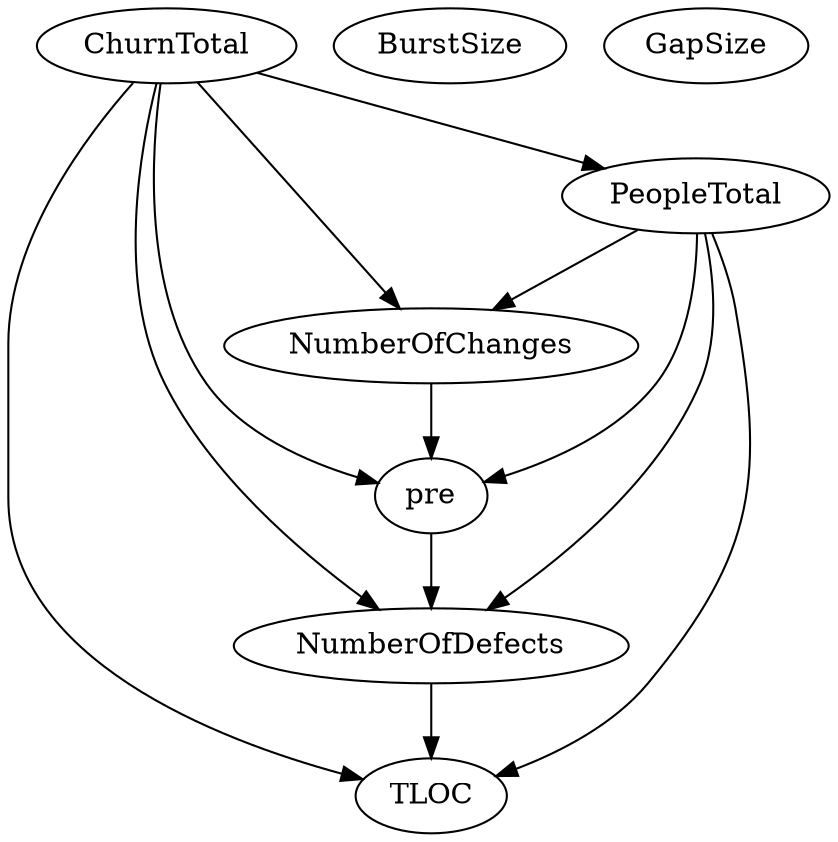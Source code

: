 digraph {
   PeopleTotal;
   NumberOfChanges;
   ChurnTotal;
   TLOC;
   pre;
   NumberOfDefects;
   BurstSize;
   GapSize;
   PeopleTotal -> NumberOfChanges;
   PeopleTotal -> TLOC;
   PeopleTotal -> pre;
   PeopleTotal -> NumberOfDefects;
   NumberOfChanges -> pre;
   ChurnTotal -> PeopleTotal;
   ChurnTotal -> NumberOfChanges;
   ChurnTotal -> TLOC;
   ChurnTotal -> pre;
   ChurnTotal -> NumberOfDefects;
   pre -> NumberOfDefects;
   NumberOfDefects -> TLOC;
}
